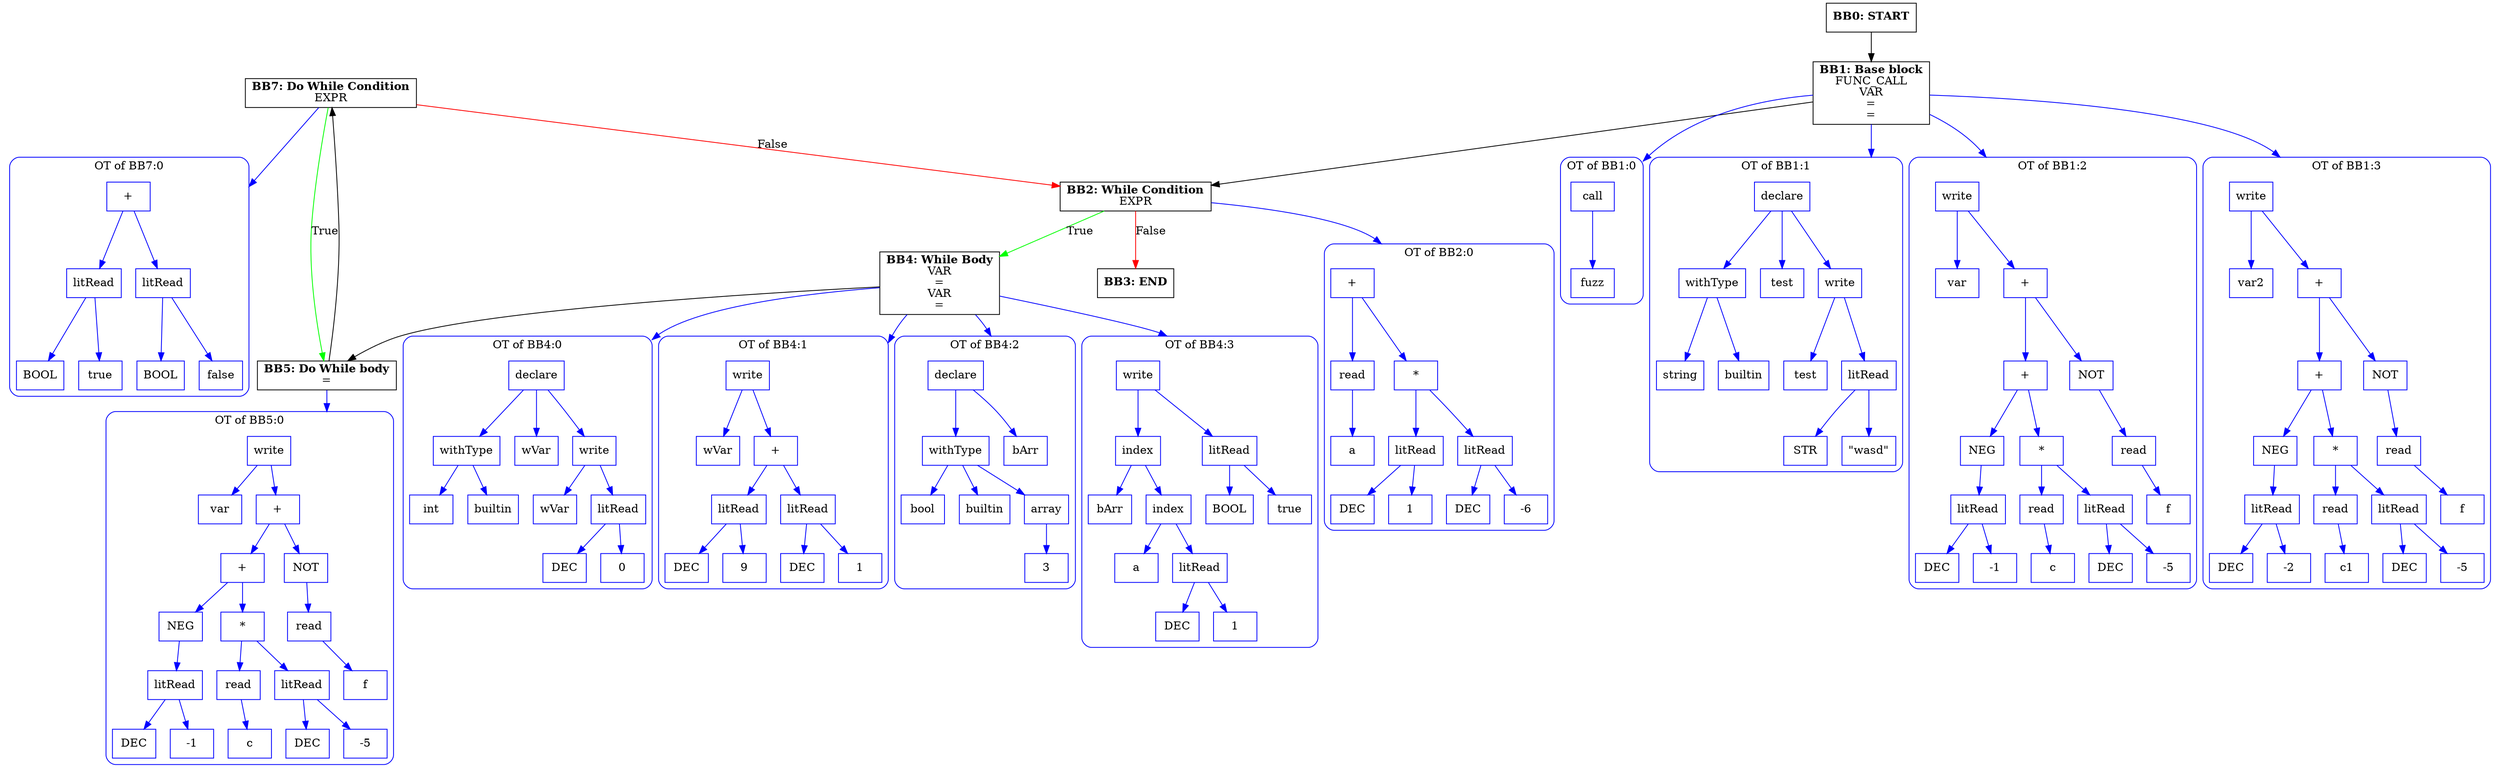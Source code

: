 digraph CFG {
    compound=true;
    graph [splines=true];
    node [shape=rectangle];

    BB7 [label=<<B>BB7: Do While Condition</B><BR ALIGN="CENTER"/>EXPR<BR ALIGN="CENTER"/>>];
    subgraph cluster_instruction0 {
        label = "OT of BB7:0";
        style=rounded;
        color=blue;
        entry0 [shape=point, style=invis];
        node0 [label="+", color=blue];
        node1 [label="litRead", color=blue];
        node2 [label="BOOL", color=blue];
        node1 -> node2[color=blue];
        node3 [label="true", color=blue];
        node1 -> node3[color=blue];
        node0 -> node1[color=blue];
        node4 [label="litRead", color=blue];
        node5 [label="BOOL", color=blue];
        node4 -> node5[color=blue];
        node6 [label="false", color=blue];
        node4 -> node6[color=blue];
        node0 -> node4[color=blue];
    }
    BB7 -> entry0 [lhead=cluster_instruction0, color=blue];
    BB5 [label=<<B>BB5: Do While body</B><BR ALIGN="CENTER"/>=<BR ALIGN="CENTER"/>>];
    subgraph cluster_instruction1 {
        label = "OT of BB5:0";
        style=rounded;
        color=blue;
        entry1 [shape=point, style=invis];
        node7 [label="write", color=blue];
        node8 [label="var", color=blue];
        node7 -> node8[color=blue];
        node9 [label="+", color=blue];
        node10 [label="+", color=blue];
        node11 [label="NEG", color=blue];
        node12 [label="litRead", color=blue];
        node13 [label="DEC", color=blue];
        node12 -> node13[color=blue];
        node14 [label="-1", color=blue];
        node12 -> node14[color=blue];
        node11 -> node12[color=blue];
        node10 -> node11[color=blue];
        node15 [label="*", color=blue];
        node16 [label="read", color=blue];
        node17 [label="c", color=blue];
        node16 -> node17[color=blue];
        node15 -> node16[color=blue];
        node18 [label="litRead", color=blue];
        node19 [label="DEC", color=blue];
        node18 -> node19[color=blue];
        node20 [label="-5", color=blue];
        node18 -> node20[color=blue];
        node15 -> node18[color=blue];
        node10 -> node15[color=blue];
        node9 -> node10[color=blue];
        node21 [label="NOT", color=blue];
        node22 [label="read", color=blue];
        node23 [label="f", color=blue];
        node22 -> node23[color=blue];
        node21 -> node22[color=blue];
        node9 -> node21[color=blue];
        node7 -> node9[color=blue];
    }
    BB5 -> entry1 [lhead=cluster_instruction1, color=blue];
    BB4 [label=<<B>BB4: While Body</B><BR ALIGN="CENTER"/>VAR<BR ALIGN="CENTER"/>=<BR ALIGN="CENTER"/>VAR<BR ALIGN="CENTER"/>=<BR ALIGN="CENTER"/>>];
    subgraph cluster_instruction2 {
        label = "OT of BB4:0";
        style=rounded;
        color=blue;
        entry2 [shape=point, style=invis];
        node24 [label="declare", color=blue];
        node25 [label="withType", color=blue];
        node26 [label="int", color=blue];
        node25 -> node26[color=blue];
        node27 [label="builtin", color=blue];
        node25 -> node27[color=blue];
        node24 -> node25[color=blue];
        node28 [label="wVar", color=blue];
        node24 -> node28[color=blue];
        node29 [label="write", color=blue];
        node30 [label="wVar", color=blue];
        node29 -> node30[color=blue];
        node31 [label="litRead", color=blue];
        node32 [label="DEC", color=blue];
        node31 -> node32[color=blue];
        node33 [label="0", color=blue];
        node31 -> node33[color=blue];
        node29 -> node31[color=blue];
        node24 -> node29[color=blue];
    }
    BB4 -> entry2 [lhead=cluster_instruction2, color=blue];
    subgraph cluster_instruction3 {
        label = "OT of BB4:1";
        style=rounded;
        color=blue;
        entry3 [shape=point, style=invis];
        node34 [label="write", color=blue];
        node35 [label="wVar", color=blue];
        node34 -> node35[color=blue];
        node36 [label="+", color=blue];
        node37 [label="litRead", color=blue];
        node38 [label="DEC", color=blue];
        node37 -> node38[color=blue];
        node39 [label="9", color=blue];
        node37 -> node39[color=blue];
        node36 -> node37[color=blue];
        node40 [label="litRead", color=blue];
        node41 [label="DEC", color=blue];
        node40 -> node41[color=blue];
        node42 [label="1", color=blue];
        node40 -> node42[color=blue];
        node36 -> node40[color=blue];
        node34 -> node36[color=blue];
    }
    BB4 -> entry3 [lhead=cluster_instruction3, color=blue];
    subgraph cluster_instruction4 {
        label = "OT of BB4:2";
        style=rounded;
        color=blue;
        entry4 [shape=point, style=invis];
        node43 [label="declare", color=blue];
        node44 [label="withType", color=blue];
        node45 [label="bool", color=blue];
        node44 -> node45[color=blue];
        node46 [label="builtin", color=blue];
        node44 -> node46[color=blue];
        node47 [label="array", color=blue];
        node48 [label="3", color=blue];
        node47 -> node48[color=blue];
        node44 -> node47[color=blue];
        node43 -> node44[color=blue];
        node49 [label="bArr", color=blue];
        node43 -> node49[color=blue];
    }
    BB4 -> entry4 [lhead=cluster_instruction4, color=blue];
    subgraph cluster_instruction5 {
        label = "OT of BB4:3";
        style=rounded;
        color=blue;
        entry5 [shape=point, style=invis];
        node50 [label="write", color=blue];
        node51 [label="index", color=blue];
        node52 [label="bArr", color=blue];
        node51 -> node52[color=blue];
        node53 [label="index", color=blue];
        node54 [label="a", color=blue];
        node53 -> node54[color=blue];
        node55 [label="litRead", color=blue];
        node56 [label="DEC", color=blue];
        node55 -> node56[color=blue];
        node57 [label="1", color=blue];
        node55 -> node57[color=blue];
        node53 -> node55[color=blue];
        node51 -> node53[color=blue];
        node50 -> node51[color=blue];
        node58 [label="litRead", color=blue];
        node59 [label="BOOL", color=blue];
        node58 -> node59[color=blue];
        node60 [label="true", color=blue];
        node58 -> node60[color=blue];
        node50 -> node58[color=blue];
    }
    BB4 -> entry5 [lhead=cluster_instruction5, color=blue];
    BB3 [label=<<B>BB3: END</B><BR ALIGN="CENTER"/>>];
    BB2 [label=<<B>BB2: While Condition</B><BR ALIGN="CENTER"/>EXPR<BR ALIGN="CENTER"/>>];
    subgraph cluster_instruction6 {
        label = "OT of BB2:0";
        style=rounded;
        color=blue;
        entry6 [shape=point, style=invis];
        node61 [label="+", color=blue];
        node62 [label="read", color=blue];
        node63 [label="a", color=blue];
        node62 -> node63[color=blue];
        node61 -> node62[color=blue];
        node64 [label="*", color=blue];
        node65 [label="litRead", color=blue];
        node66 [label="DEC", color=blue];
        node65 -> node66[color=blue];
        node67 [label="1", color=blue];
        node65 -> node67[color=blue];
        node64 -> node65[color=blue];
        node68 [label="litRead", color=blue];
        node69 [label="DEC", color=blue];
        node68 -> node69[color=blue];
        node70 [label="-6", color=blue];
        node68 -> node70[color=blue];
        node64 -> node68[color=blue];
        node61 -> node64[color=blue];
    }
    BB2 -> entry6 [lhead=cluster_instruction6, color=blue];
    BB1 [label=<<B>BB1: Base block</B><BR ALIGN="CENTER"/>FUNC_CALL<BR ALIGN="CENTER"/>VAR<BR ALIGN="CENTER"/>=<BR ALIGN="CENTER"/>=<BR ALIGN="CENTER"/>>];
    subgraph cluster_instruction7 {
        label = "OT of BB1:0";
        style=rounded;
        color=blue;
        entry7 [shape=point, style=invis];
        node71 [label="call", color=blue];
        node72 [label="fuzz", color=blue];
        node71 -> node72[color=blue];
    }
    BB1 -> entry7 [lhead=cluster_instruction7, color=blue];
    subgraph cluster_instruction8 {
        label = "OT of BB1:1";
        style=rounded;
        color=blue;
        entry8 [shape=point, style=invis];
        node73 [label="declare", color=blue];
        node74 [label="withType", color=blue];
        node75 [label="string", color=blue];
        node74 -> node75[color=blue];
        node76 [label="builtin", color=blue];
        node74 -> node76[color=blue];
        node73 -> node74[color=blue];
        node77 [label="test", color=blue];
        node73 -> node77[color=blue];
        node78 [label="write", color=blue];
        node79 [label="test", color=blue];
        node78 -> node79[color=blue];
        node80 [label="litRead", color=blue];
        node81 [label="STR", color=blue];
        node80 -> node81[color=blue];
        node82 [label="\"wasd\"", color=blue];
        node80 -> node82[color=blue];
        node78 -> node80[color=blue];
        node73 -> node78[color=blue];
    }
    BB1 -> entry8 [lhead=cluster_instruction8, color=blue];
    subgraph cluster_instruction9 {
        label = "OT of BB1:2";
        style=rounded;
        color=blue;
        entry9 [shape=point, style=invis];
        node83 [label="write", color=blue];
        node84 [label="var", color=blue];
        node83 -> node84[color=blue];
        node85 [label="+", color=blue];
        node86 [label="+", color=blue];
        node87 [label="NEG", color=blue];
        node88 [label="litRead", color=blue];
        node89 [label="DEC", color=blue];
        node88 -> node89[color=blue];
        node90 [label="-1", color=blue];
        node88 -> node90[color=blue];
        node87 -> node88[color=blue];
        node86 -> node87[color=blue];
        node91 [label="*", color=blue];
        node92 [label="read", color=blue];
        node93 [label="c", color=blue];
        node92 -> node93[color=blue];
        node91 -> node92[color=blue];
        node94 [label="litRead", color=blue];
        node95 [label="DEC", color=blue];
        node94 -> node95[color=blue];
        node96 [label="-5", color=blue];
        node94 -> node96[color=blue];
        node91 -> node94[color=blue];
        node86 -> node91[color=blue];
        node85 -> node86[color=blue];
        node97 [label="NOT", color=blue];
        node98 [label="read", color=blue];
        node99 [label="f", color=blue];
        node98 -> node99[color=blue];
        node97 -> node98[color=blue];
        node85 -> node97[color=blue];
        node83 -> node85[color=blue];
    }
    BB1 -> entry9 [lhead=cluster_instruction9, color=blue];
    subgraph cluster_instruction10 {
        label = "OT of BB1:3";
        style=rounded;
        color=blue;
        entry10 [shape=point, style=invis];
        node100 [label="write", color=blue];
        node101 [label="var2", color=blue];
        node100 -> node101[color=blue];
        node102 [label="+", color=blue];
        node103 [label="+", color=blue];
        node104 [label="NEG", color=blue];
        node105 [label="litRead", color=blue];
        node106 [label="DEC", color=blue];
        node105 -> node106[color=blue];
        node107 [label="-2", color=blue];
        node105 -> node107[color=blue];
        node104 -> node105[color=blue];
        node103 -> node104[color=blue];
        node108 [label="*", color=blue];
        node109 [label="read", color=blue];
        node110 [label="c1", color=blue];
        node109 -> node110[color=blue];
        node108 -> node109[color=blue];
        node111 [label="litRead", color=blue];
        node112 [label="DEC", color=blue];
        node111 -> node112[color=blue];
        node113 [label="-5", color=blue];
        node111 -> node113[color=blue];
        node108 -> node111[color=blue];
        node103 -> node108[color=blue];
        node102 -> node103[color=blue];
        node114 [label="NOT", color=blue];
        node115 [label="read", color=blue];
        node116 [label="f", color=blue];
        node115 -> node116[color=blue];
        node114 -> node115[color=blue];
        node102 -> node114[color=blue];
        node100 -> node102[color=blue];
    }
    BB1 -> entry10 [lhead=cluster_instruction10, color=blue];
    BB0 [label=<<B>BB0: START</B><BR ALIGN="CENTER"/>>];

    BB7 -> BB2 [label="False", color=red];
    BB7 -> BB5 [label="True", color=green];
    BB5 -> BB7;
    BB4 -> BB5;
    BB2 -> BB3 [label="False", color=red];
    BB2 -> BB4 [label="True", color=green];
    BB1 -> BB2;
    BB0 -> BB1;
}
